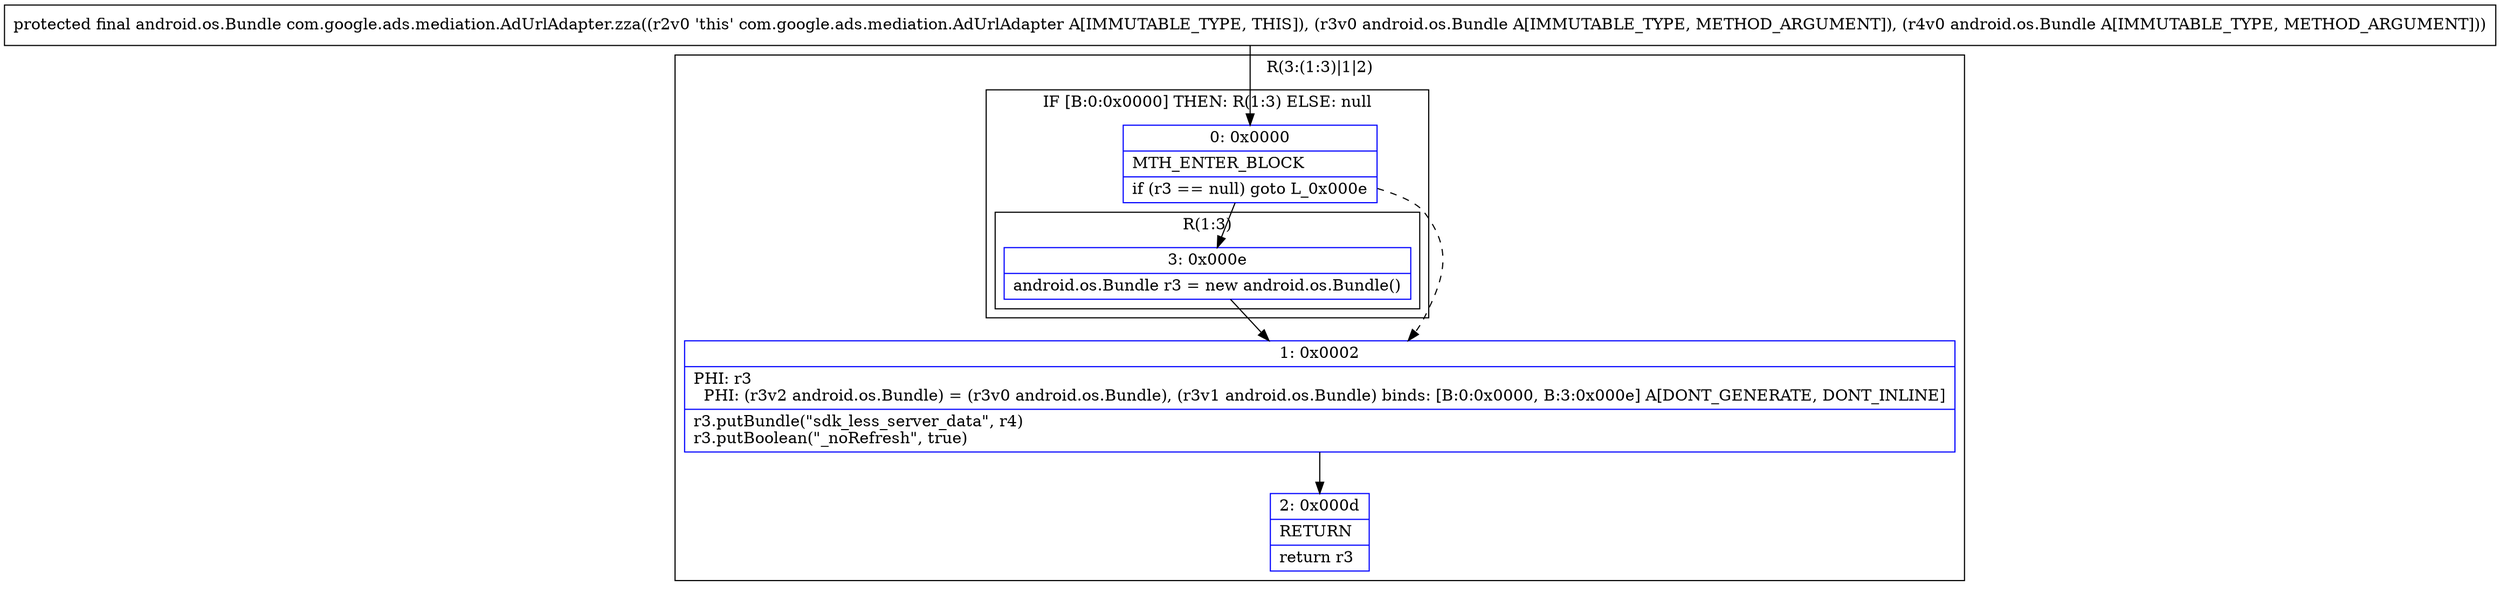 digraph "CFG forcom.google.ads.mediation.AdUrlAdapter.zza(Landroid\/os\/Bundle;Landroid\/os\/Bundle;)Landroid\/os\/Bundle;" {
subgraph cluster_Region_1015247094 {
label = "R(3:(1:3)|1|2)";
node [shape=record,color=blue];
subgraph cluster_IfRegion_79864787 {
label = "IF [B:0:0x0000] THEN: R(1:3) ELSE: null";
node [shape=record,color=blue];
Node_0 [shape=record,label="{0\:\ 0x0000|MTH_ENTER_BLOCK\l|if (r3 == null) goto L_0x000e\l}"];
subgraph cluster_Region_454163223 {
label = "R(1:3)";
node [shape=record,color=blue];
Node_3 [shape=record,label="{3\:\ 0x000e|android.os.Bundle r3 = new android.os.Bundle()\l}"];
}
}
Node_1 [shape=record,label="{1\:\ 0x0002|PHI: r3 \l  PHI: (r3v2 android.os.Bundle) = (r3v0 android.os.Bundle), (r3v1 android.os.Bundle) binds: [B:0:0x0000, B:3:0x000e] A[DONT_GENERATE, DONT_INLINE]\l|r3.putBundle(\"sdk_less_server_data\", r4)\lr3.putBoolean(\"_noRefresh\", true)\l}"];
Node_2 [shape=record,label="{2\:\ 0x000d|RETURN\l|return r3\l}"];
}
MethodNode[shape=record,label="{protected final android.os.Bundle com.google.ads.mediation.AdUrlAdapter.zza((r2v0 'this' com.google.ads.mediation.AdUrlAdapter A[IMMUTABLE_TYPE, THIS]), (r3v0 android.os.Bundle A[IMMUTABLE_TYPE, METHOD_ARGUMENT]), (r4v0 android.os.Bundle A[IMMUTABLE_TYPE, METHOD_ARGUMENT])) }"];
MethodNode -> Node_0;
Node_0 -> Node_1[style=dashed];
Node_0 -> Node_3;
Node_3 -> Node_1;
Node_1 -> Node_2;
}

